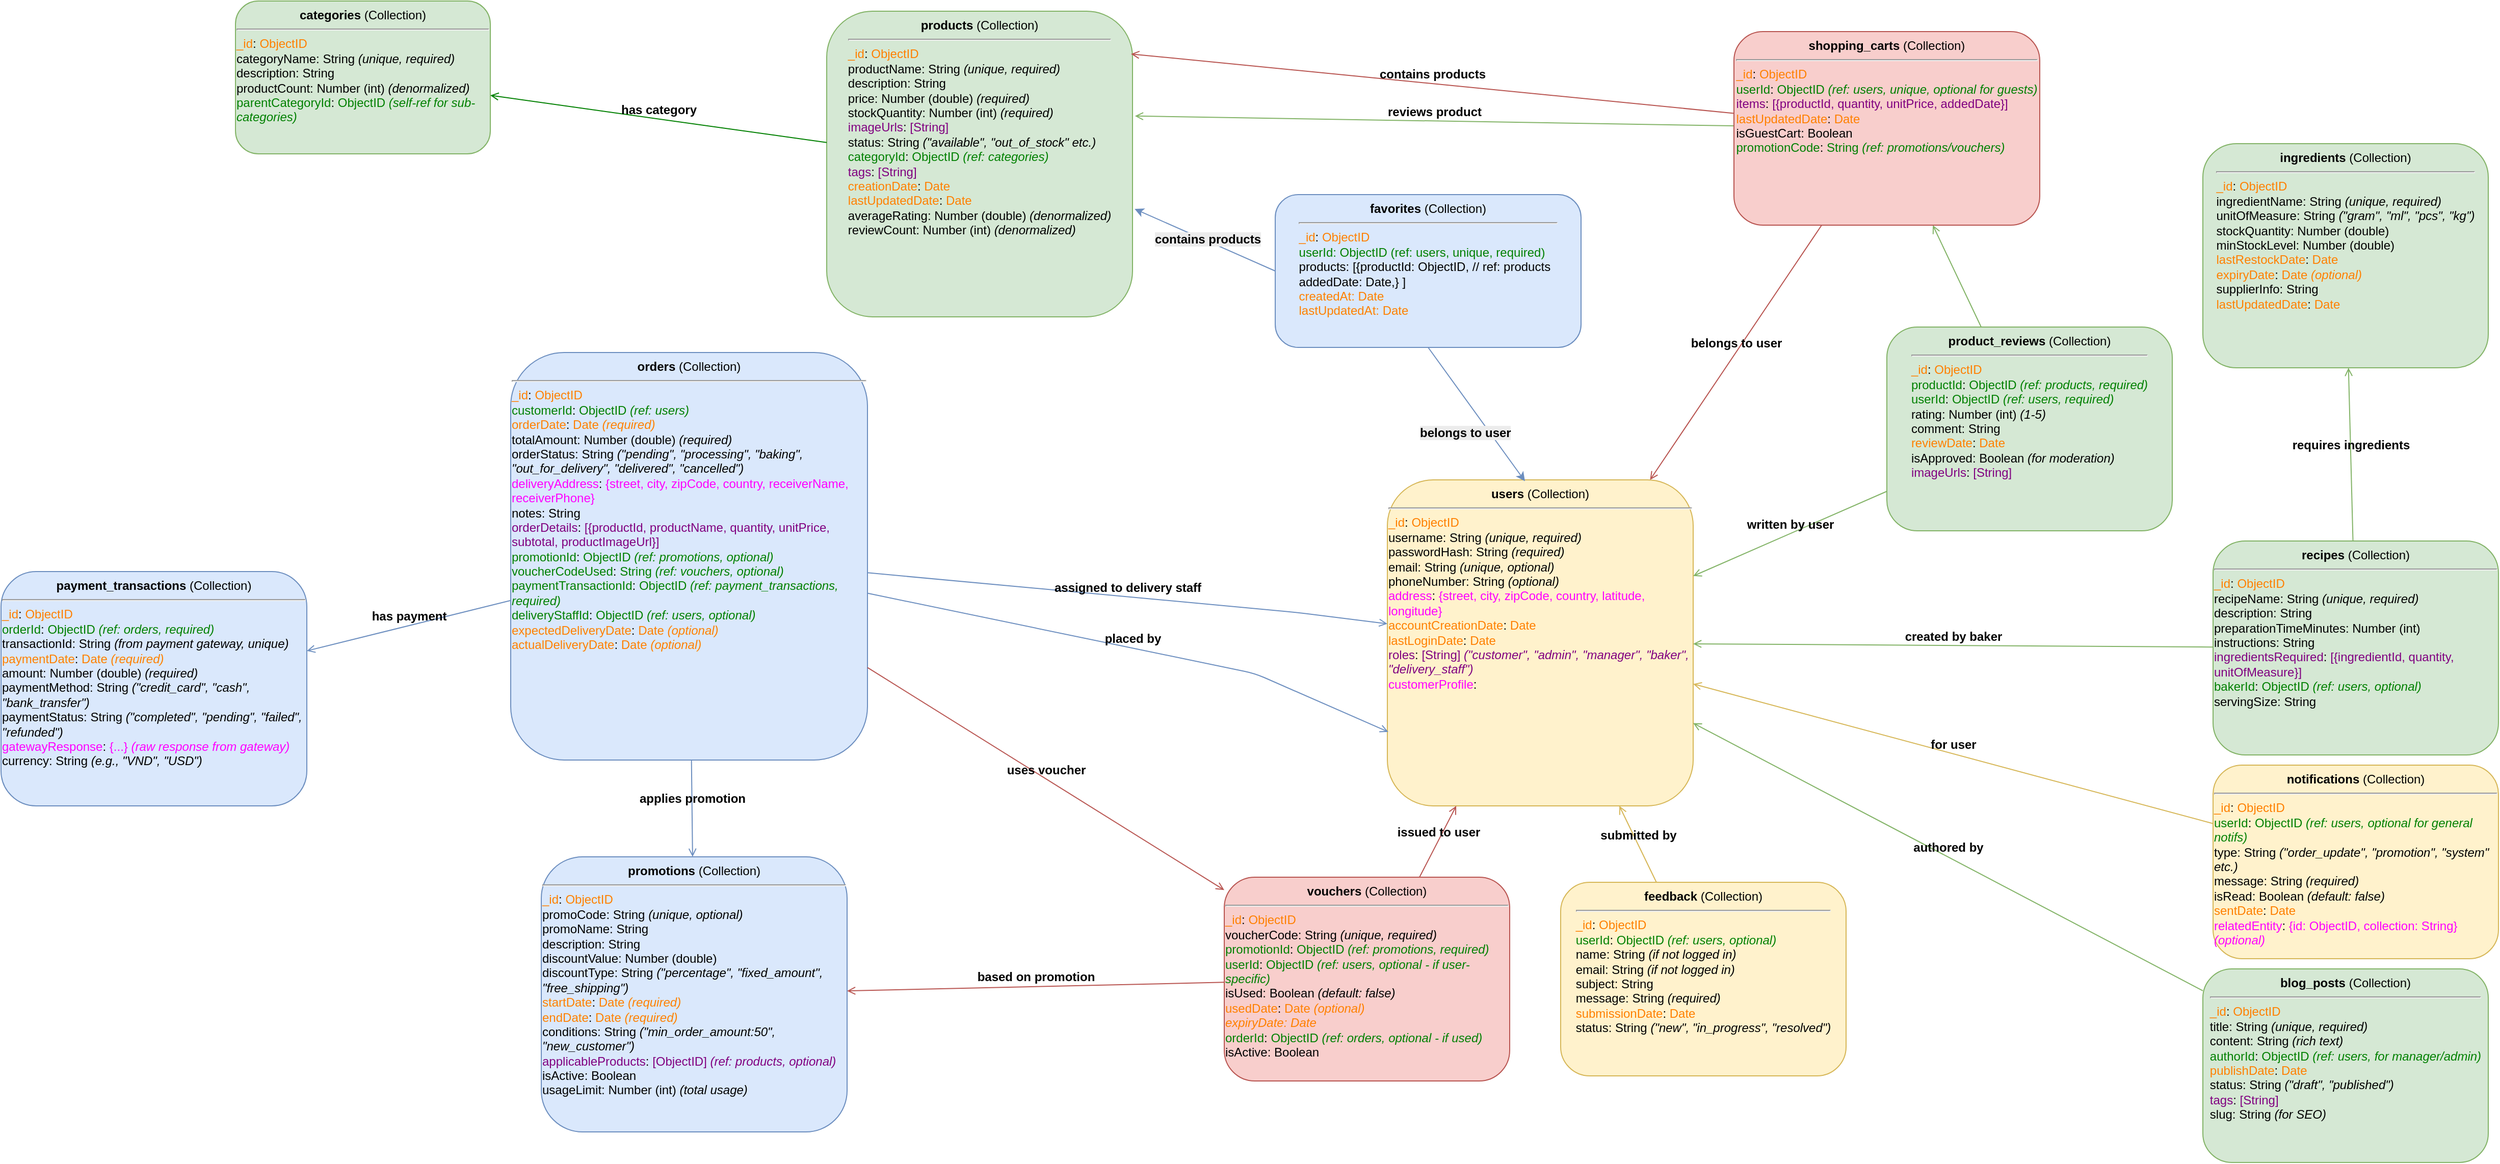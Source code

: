 <mxfile version="27.1.5">
  <diagram id="cdm_luna_bakery_mongodb_extended_en" name="Luna Bakery CDM (MongoDB Extended)">
    <mxGraphModel dx="3293" dy="895" grid="1" gridSize="10" guides="1" tooltips="1" connect="1" arrows="1" fold="1" page="1" pageScale="1" pageWidth="827" pageHeight="1169" math="0" shadow="0">
      <root>
        <mxCell id="0" />
        <mxCell id="1" parent="0" />
        <mxCell id="users_Collection" value="&lt;b&gt;users&lt;/b&gt; (Collection)&lt;hr&gt;&lt;div style=&quot;text-align: left&quot;&gt;&lt;font color=&quot;#FF8000&quot;&gt;_id&lt;/font&gt;: &lt;font color=&quot;#FF8000&quot;&gt;ObjectID&lt;/font&gt;&lt;br&gt;username: String &lt;i&gt;(unique, required)&lt;/i&gt;&lt;br&gt;passwordHash: String &lt;i&gt;(required)&lt;/i&gt;&lt;br&gt;email: String &lt;i&gt;(unique, optional)&lt;/i&gt;&lt;br&gt;phoneNumber: String &lt;i&gt;(optional)&lt;/i&gt;&lt;br&gt;&lt;font color=&quot;#FF00FF&quot;&gt;address&lt;/font&gt;: &lt;font color=&quot;#FF00FF&quot;&gt;{street, city, zipCode, country, latitude, longitude}&lt;/font&gt;&lt;br&gt;&lt;font color=&quot;#FF8000&quot;&gt;accountCreationDate&lt;/font&gt;: &lt;font color=&quot;#FF8000&quot;&gt;Date&lt;/font&gt;&lt;br&gt;&lt;font color=&quot;#FF8000&quot;&gt;lastLoginDate&lt;/font&gt;: &lt;font color=&quot;#FF8000&quot;&gt;Date&lt;/font&gt;&lt;br&gt;&lt;font color=&quot;#800080&quot;&gt;roles&lt;/font&gt;: &lt;font color=&quot;#800080&quot;&gt;[String] &lt;i&gt;(&quot;customer&quot;, &quot;admin&quot;, &quot;manager&quot;, &quot;baker&quot;, &quot;delivery_staff&quot;)&lt;/i&gt;&lt;/font&gt;&lt;br&gt;&lt;font color=&quot;#FF00FF&quot;&gt;customerProfile&lt;/font&gt;: &lt;font color=&quot;#FF00FF&gt;{fullName, loyaltyPoints, birthday, preferredContactMethod}&lt;/font&gt;&lt;br&gt;isActive: Boolean&lt;br&gt;profilePictureUrl: String&lt;/div&gt;" style="rounded=1;whiteSpace=wrap;html=1;fillColor=#FFF2CC;strokeColor=#D6B656;fontFamily=Helvetica;fontSize=12;align=center;verticalAlign=top;" parent="1" vertex="1">
          <mxGeometry x="160" y="480" width="300" height="320" as="geometry" />
        </mxCell>
        <mxCell id="products_Collection" value="&lt;b&gt;products&lt;/b&gt; (Collection)&lt;hr&gt;&lt;div style=&quot;text-align: left&quot;&gt;&lt;font color=&quot;#FF8000&quot;&gt;_id&lt;/font&gt;: &lt;font color=&quot;#FF8000&quot;&gt;ObjectID&lt;/font&gt;&lt;br&gt;productName: String &lt;i&gt;(unique, required)&lt;/i&gt;&lt;br&gt;description: String&lt;br&gt;price: Number (double) &lt;i&gt;(required)&lt;/i&gt;&lt;br&gt;stockQuantity: Number (int) &lt;i&gt;(required)&lt;/i&gt;&lt;br&gt;&lt;font color=&quot;#800080&quot;&gt;imageUrls&lt;/font&gt;: &lt;font color=&quot;#800080&quot;&gt;[String]&lt;/font&gt;&lt;br&gt;status: String &lt;i&gt;(&quot;available&quot;, &quot;out_of_stock&quot; etc.)&lt;/i&gt;&lt;br&gt;&lt;font color=&quot;#008000&quot;&gt;categoryId&lt;/font&gt;: &lt;font color=&quot;#008000&quot;&gt;ObjectID &lt;i&gt;(ref: categories)&lt;/i&gt;&lt;/font&gt;&lt;br&gt;&lt;font color=&quot;#800080&quot;&gt;tags&lt;/font&gt;: &lt;font color=&quot;#800080&quot;&gt;[String]&lt;/font&gt;&lt;br&gt;&lt;font color=&quot;#FF8000&quot;&gt;creationDate&lt;/font&gt;: &lt;font color=&quot;#FF8000&quot;&gt;Date&lt;/font&gt;&lt;br&gt;&lt;font color=&quot;#FF8000&quot;&gt;lastUpdatedDate&lt;/font&gt;: &lt;font color=&quot;#FF8000&quot;&gt;Date&lt;/font&gt;&lt;br&gt;averageRating: Number (double) &lt;i&gt;(denormalized)&lt;/i&gt;&lt;br&gt;reviewCount: Number (int) &lt;i&gt;(denormalized)&lt;/i&gt;&lt;/div&gt;" style="rounded=1;whiteSpace=wrap;html=1;fillColor=#D5E8D4;strokeColor=#82B366;fontFamily=Helvetica;fontSize=12;align=center;verticalAlign=top;" parent="1" vertex="1">
          <mxGeometry x="-390" y="20" width="300" height="300" as="geometry" />
        </mxCell>
        <mxCell id="categories_Collection" value="&lt;b&gt;categories&lt;/b&gt; (Collection)&lt;hr&gt;&lt;div style=&quot;text-align: left&quot;&gt;&lt;font color=&quot;#FF8000&quot;&gt;_id&lt;/font&gt;: &lt;font color=&quot;#FF8000&quot;&gt;ObjectID&lt;/font&gt;&lt;br&gt;categoryName: String &lt;i&gt;(unique, required)&lt;/i&gt;&lt;br&gt;description: String&lt;br&gt;productCount: Number (int) &lt;i&gt;(denormalized)&lt;/i&gt;&lt;br&gt;&lt;font color=&quot;#008000&quot;&gt;parentCategoryId&lt;/font&gt;: &lt;font color=&quot;#008000&quot;&gt;ObjectID &lt;i&gt;(self-ref for sub-categories)&lt;/i&gt;&lt;/font&gt;&lt;/div&gt;" style="rounded=1;whiteSpace=wrap;html=1;fillColor=#D5E8D4;strokeColor=#82B366;fontFamily=Helvetica;fontSize=12;align=center;verticalAlign=top;" parent="1" vertex="1">
          <mxGeometry x="-970" y="10" width="250" height="150" as="geometry" />
        </mxCell>
        <mxCell id="orders_Collection" value="&lt;b&gt;orders&lt;/b&gt; (Collection)&lt;hr&gt;&lt;div style=&quot;text-align: left&quot;&gt;&lt;font color=&quot;#FF8000&quot;&gt;_id&lt;/font&gt;: &lt;font color=&quot;#FF8000&quot;&gt;ObjectID&lt;/font&gt;&lt;br&gt;&lt;font color=&quot;#008000&quot;&gt;customerId&lt;/font&gt;: &lt;font color=&quot;#008000&quot;&gt;ObjectID &lt;i&gt;(ref: users)&lt;/i&gt;&lt;/font&gt;&lt;br&gt;&lt;font color=&quot;#FF8000&quot;&gt;orderDate&lt;/font&gt;: &lt;font color=&quot;#FF8000&quot;&gt;Date &lt;i&gt;(required)&lt;/i&gt;&lt;/font&gt;&lt;br&gt;totalAmount: Number (double) &lt;i&gt;(required)&lt;/i&gt;&lt;br&gt;orderStatus: String &lt;i&gt;(&quot;pending&quot;, &quot;processing&quot;, &quot;baking&quot;, &quot;out_for_delivery&quot;, &quot;delivered&quot;, &quot;cancelled&quot;)&lt;/i&gt;&lt;br&gt;&lt;font color=&quot;#FF00FF&quot;&gt;deliveryAddress&lt;/font&gt;: &lt;font color=&quot;#FF00FF&quot;&gt;{street, city, zipCode, country, receiverName, receiverPhone}&lt;/font&gt;&lt;br&gt;notes: String&lt;br&gt;&lt;font color=&quot;#800080&quot;&gt;orderDetails&lt;/font&gt;: &lt;font color=&quot;#800080&quot;&gt;[{productId, productName, quantity, unitPrice, subtotal, productImageUrl}]&lt;/font&gt;&lt;br&gt;&lt;font color=&quot;#008000&quot;&gt;promotionId&lt;/font&gt;: &lt;font color=&quot;#008000&quot;&gt;ObjectID &lt;i&gt;(ref: promotions, optional)&lt;/i&gt;&lt;/font&gt;&lt;br&gt;&lt;font color=&quot;#008000&quot;&gt;voucherCodeUsed&lt;/font&gt;: &lt;font color=&quot;#008000&quot;&gt;String &lt;i&gt;(ref: vouchers, optional)&lt;/i&gt;&lt;/font&gt;&lt;br&gt;&lt;font color=&quot;#008000&quot;&gt;paymentTransactionId&lt;/font&gt;: &lt;font color=&quot;#008000&quot;&gt;ObjectID &lt;i&gt;(ref: payment_transactions, required)&lt;/i&gt;&lt;/font&gt;&lt;br&gt;&lt;font color=&quot;#008000&quot;&gt;deliveryStaffId&lt;/font&gt;: &lt;font color=&quot;#008000&quot;&gt;ObjectID &lt;i&gt;(ref: users, optional)&lt;/i&gt;&lt;/font&gt;&lt;br&gt;&lt;font color=&quot;#FF8000&quot;&gt;expectedDeliveryDate&lt;/font&gt;: &lt;font color=&quot;#FF8000&quot;&gt;Date &lt;i&gt;(optional)&lt;/i&gt;&lt;/font&gt;&lt;br&gt;&lt;font color=&quot;#FF8000&quot;&gt;actualDeliveryDate&lt;/font&gt;: &lt;font color=&quot;#FF8000&quot;&gt;Date &lt;i&gt;(optional)&lt;/i&gt;&lt;/font&gt;&lt;/div&gt;" style="rounded=1;whiteSpace=wrap;html=1;fillColor=#DAE8FC;strokeColor=#6C8EBF;fontFamily=Helvetica;fontSize=12;align=center;verticalAlign=top;" parent="1" vertex="1">
          <mxGeometry x="-700" y="355" width="350" height="400" as="geometry" />
        </mxCell>
        <mxCell id="promotions_Collection" value="&lt;b&gt;promotions&lt;/b&gt; (Collection)&lt;hr&gt;&lt;div style=&quot;text-align: left&quot;&gt;&lt;font color=&quot;#FF8000&quot;&gt;_id&lt;/font&gt;: &lt;font color=&quot;#FF8000&quot;&gt;ObjectID&lt;/font&gt;&lt;br&gt;promoCode: String &lt;i&gt;(unique, optional)&lt;/i&gt;&lt;br&gt;promoName: String&lt;br&gt;description: String&lt;br&gt;discountValue: Number (double)&lt;br&gt;discountType: String &lt;i&gt;(&quot;percentage&quot;, &quot;fixed_amount&quot;, &quot;free_shipping&quot;)&lt;/i&gt;&lt;br&gt;&lt;font color=&quot;#FF8000&quot;&gt;startDate&lt;/font&gt;: &lt;font color=&quot;#FF8000&quot;&gt;Date &lt;i&gt;(required)&lt;/i&gt;&lt;/font&gt;&lt;br&gt;&lt;font color=&quot;#FF8000&quot;&gt;endDate&lt;/font&gt;: &lt;font color=&quot;#FF8000&quot;&gt;Date &lt;i&gt;(required)&lt;/i&gt;&lt;/font&gt;&lt;br&gt;conditions: String &lt;i&gt;(&quot;min_order_amount:50&quot;, &quot;new_customer&quot;)&lt;/i&gt;&lt;br&gt;&lt;font color=&quot;#800080&quot;&gt;applicableProducts&lt;/font&gt;: &lt;font color=&quot;#800080&quot;&gt;[ObjectID] &lt;i&gt;(ref: products, optional)&lt;/i&gt;&lt;/font&gt;&lt;br&gt;isActive: Boolean&lt;br&gt;usageLimit: Number (int) &lt;i&gt;(total usage)&lt;/i&gt;&lt;/div&gt;" style="rounded=1;whiteSpace=wrap;html=1;fillColor=#DAE8FC;strokeColor=#6C8EBF;fontFamily=Helvetica;fontSize=12;align=center;verticalAlign=top;" parent="1" vertex="1">
          <mxGeometry x="-670" y="850" width="300" height="270" as="geometry" />
        </mxCell>
        <mxCell id="ingredients_Collection" value="&lt;b&gt;ingredients&lt;/b&gt; (Collection)&lt;hr&gt;&lt;div style=&quot;text-align: left&quot;&gt;&lt;font color=&quot;#FF8000&quot;&gt;_id&lt;/font&gt;: &lt;font color=&quot;#FF8000&quot;&gt;ObjectID&lt;/font&gt;&lt;br&gt;ingredientName: String &lt;i&gt;(unique, required)&lt;/i&gt;&lt;br&gt;unitOfMeasure: String &lt;i&gt;(&quot;gram&quot;, &quot;ml&quot;, &quot;pcs&quot;, &quot;kg&quot;)&lt;/i&gt;&lt;br&gt;stockQuantity: Number (double)&lt;br&gt;minStockLevel: Number (double)&lt;br&gt;&lt;font color=&quot;#FF8000&quot;&gt;lastRestockDate&lt;/font&gt;: &lt;font color=&quot;#FF8000&quot;&gt;Date&lt;/font&gt;&lt;br&gt;&lt;font color=&quot;#FF8000&quot;&gt;expiryDate&lt;/font&gt;: &lt;font color=&quot;#FF8000&quot;&gt;Date &lt;i&gt;(optional)&lt;/i&gt;&lt;/font&gt;&lt;br&gt;supplierInfo: String&lt;br&gt;&lt;font color=&quot;#FF8000&quot;&gt;lastUpdatedDate&lt;/font&gt;: &lt;font color=&quot;#FF8000&quot;&gt;Date&lt;/font&gt;&lt;/div&gt;" style="rounded=1;whiteSpace=wrap;html=1;fillColor=#D5E8D4;strokeColor=#82B366;fontFamily=Helvetica;fontSize=12;align=center;verticalAlign=top;" parent="1" vertex="1">
          <mxGeometry x="960" y="150" width="280" height="220" as="geometry" />
        </mxCell>
        <mxCell id="recipes_Collection" value="&lt;b&gt;recipes&lt;/b&gt; (Collection)&lt;hr&gt;&lt;div style=&quot;text-align: left&quot;&gt;&lt;font color=&quot;#FF8000&quot;&gt;_id&lt;/font&gt;: &lt;font color=&quot;#FF8000&quot;&gt;ObjectID&lt;/font&gt;&lt;br&gt;recipeName: String &lt;i&gt;(unique, required)&lt;/i&gt;&lt;br&gt;description: String&lt;br&gt;preparationTimeMinutes: Number (int)&lt;br&gt;instructions: String&lt;br&gt;&lt;font color=&quot;#800080&quot;&gt;ingredientsRequired&lt;/font&gt;: &lt;font color=&quot;#800080&quot;&gt;[{ingredientId, quantity, unitOfMeasure}]&lt;/font&gt;&lt;br&gt;&lt;font color=&quot;#008000&quot;&gt;bakerId&lt;/font&gt;: &lt;font color=&quot;#008000&quot;&gt;ObjectID &lt;i&gt;(ref: users, optional)&lt;/i&gt;&lt;/font&gt;&lt;br&gt;servingSize: String&lt;/div&gt;" style="rounded=1;whiteSpace=wrap;html=1;fillColor=#D5E8D4;strokeColor=#82B366;fontFamily=Helvetica;fontSize=12;align=center;verticalAlign=top;" parent="1" vertex="1">
          <mxGeometry x="970" y="540" width="280" height="210" as="geometry" />
        </mxCell>
        <mxCell id="vouchers_Collection" value="&lt;b&gt;vouchers&lt;/b&gt; (Collection)&lt;hr&gt;&lt;div style=&quot;text-align: left&quot;&gt;&lt;font color=&quot;#FF8000&quot;&gt;_id&lt;/font&gt;: &lt;font color=&quot;#FF8000&quot;&gt;ObjectID&lt;/font&gt;&lt;br&gt;voucherCode: String &lt;i&gt;(unique, required)&lt;/i&gt;&lt;br&gt;&lt;font color=&quot;#008000&quot;&gt;promotionId&lt;/font&gt;: &lt;font color=&quot;#008000&quot;&gt;ObjectID &lt;i&gt;(ref: promotions, required)&lt;/i&gt;&lt;/font&gt;&lt;br&gt;&lt;font color=&quot;#008000&quot;&gt;userId&lt;/font&gt;: &lt;font color=&quot;#008000&quot;&gt;ObjectID &lt;i&gt;(ref: users, optional - if user-specific)&lt;/i&gt;&lt;/font&gt;&lt;br&gt;isUsed: Boolean &lt;i&gt;(default: false)&lt;/i&gt;&lt;br&gt;&lt;font color=&quot;#FF8000&quot;&gt;usedDate&lt;/font&gt;: &lt;font color=&quot;#FF8000&quot;&gt;Date &lt;i&gt;(optional)&lt;/i&gt;&lt;/font&gt;&lt;/div&gt;&lt;div style=&quot;text-align: left&quot;&gt;&lt;font color=&quot;#ff8000&quot;&gt;&lt;i&gt;expiryDate: Date&amp;nbsp;&lt;br&gt;&lt;/i&gt;&lt;/font&gt;&lt;font color=&quot;#008000&quot;&gt;orderId&lt;/font&gt;: &lt;font color=&quot;#008000&quot;&gt;ObjectID &lt;i&gt;(ref: orders, optional - if used)&lt;/i&gt;&lt;/font&gt;&lt;br&gt;isActive: Boolean&lt;/div&gt;" style="rounded=1;whiteSpace=wrap;html=1;fillColor=#F8CECC;strokeColor=#B85450;fontFamily=Helvetica;fontSize=12;align=center;verticalAlign=top;" parent="1" vertex="1">
          <mxGeometry y="870" width="280" height="200" as="geometry" />
        </mxCell>
        <mxCell id="payment_transactions_Collection" value="&lt;b&gt;payment_transactions&lt;/b&gt; (Collection)&lt;hr&gt;&lt;div style=&quot;text-align: left&quot;&gt;&lt;font color=&quot;#FF8000&quot;&gt;_id&lt;/font&gt;: &lt;font color=&quot;#FF8000&quot;&gt;ObjectID&lt;/font&gt;&lt;br&gt;&lt;font color=&quot;#008000&quot;&gt;orderId&lt;/font&gt;: &lt;font color=&quot;#008000&quot;&gt;ObjectID &lt;i&gt;(ref: orders, required)&lt;/i&gt;&lt;/font&gt;&lt;br&gt;transactionId: String &lt;i&gt;(from payment gateway, unique)&lt;/i&gt;&lt;br&gt;&lt;font color=&quot;#FF8000&quot;&gt;paymentDate&lt;/font&gt;: &lt;font color=&quot;#FF8000&quot;&gt;Date &lt;i&gt;(required)&lt;/i&gt;&lt;/font&gt;&lt;br&gt;amount: Number (double) &lt;i&gt;(required)&lt;/i&gt;&lt;br&gt;paymentMethod: String &lt;i&gt;(&quot;credit_card&quot;, &quot;cash&quot;, &quot;bank_transfer&quot;)&lt;/i&gt;&lt;br&gt;paymentStatus: String &lt;i&gt;(&quot;completed&quot;, &quot;pending&quot;, &quot;failed&quot;, &quot;refunded&quot;)&lt;/i&gt;&lt;br&gt;&lt;font color=&quot;#FF00FF&quot;&gt;gatewayResponse&lt;/font&gt;: &lt;font color=&quot;#FF00FF&quot;&gt;{...} &lt;i&gt;(raw response from gateway)&lt;/i&gt;&lt;/font&gt;&lt;br&gt;currency: String &lt;i&gt;(e.g., &quot;VND&quot;, &quot;USD&quot;)&lt;/i&gt;&lt;/div&gt;" style="rounded=1;whiteSpace=wrap;html=1;fillColor=#DAE8FC;strokeColor=#6C8EBF;fontFamily=Helvetica;fontSize=12;align=center;verticalAlign=top;" parent="1" vertex="1">
          <mxGeometry x="-1200" y="570" width="300" height="230" as="geometry" />
        </mxCell>
        <mxCell id="product_reviews_Collection" value="&lt;b&gt;product_reviews&lt;/b&gt; (Collection)&lt;hr&gt;&lt;div style=&quot;text-align: left&quot;&gt;&lt;font color=&quot;#FF8000&quot;&gt;_id&lt;/font&gt;: &lt;font color=&quot;#FF8000&quot;&gt;ObjectID&lt;/font&gt;&lt;br&gt;&lt;font color=&quot;#008000&quot;&gt;productId&lt;/font&gt;: &lt;font color=&quot;#008000&quot;&gt;ObjectID &lt;i&gt;(ref: products, required)&lt;/i&gt;&lt;/font&gt;&lt;br&gt;&lt;font color=&quot;#008000&quot;&gt;userId&lt;/font&gt;: &lt;font color=&quot;#008000&quot;&gt;ObjectID &lt;i&gt;(ref: users, required)&lt;/i&gt;&lt;/font&gt;&lt;br&gt;rating: Number (int) &lt;i&gt;(1-5)&lt;/i&gt;&lt;br&gt;comment: String&lt;br&gt;&lt;font color=&quot;#FF8000&quot;&gt;reviewDate&lt;/font&gt;: &lt;font color=&quot;#FF8000&quot;&gt;Date&lt;/font&gt;&lt;br&gt;isApproved: Boolean &lt;i&gt;(for moderation)&lt;/i&gt;&lt;br&gt;&lt;font color=&quot;#800080&quot;&gt;imageUrls&lt;/font&gt;: &lt;font color=&quot;#800080&quot;&gt;[String]&lt;/font&gt;&lt;/div&gt;" style="rounded=1;whiteSpace=wrap;html=1;fillColor=#D5E8D4;strokeColor=#82B366;fontFamily=Helvetica;fontSize=12;align=center;verticalAlign=top;" parent="1" vertex="1">
          <mxGeometry x="650" y="330" width="280" height="200" as="geometry" />
        </mxCell>
        <mxCell id="notifications_Collection" value="&lt;b&gt;notifications&lt;/b&gt; (Collection)&lt;hr&gt;&lt;div style=&quot;text-align: left&quot;&gt;&lt;font color=&quot;#FF8000&quot;&gt;_id&lt;/font&gt;: &lt;font color=&quot;#FF8000&quot;&gt;ObjectID&lt;/font&gt;&lt;br&gt;&lt;font color=&quot;#008000&quot;&gt;userId&lt;/font&gt;: &lt;font color=&quot;#008000&quot;&gt;ObjectID &lt;i&gt;(ref: users, optional for general notifs)&lt;/i&gt;&lt;/font&gt;&lt;br&gt;type: String &lt;i&gt;(&quot;order_update&quot;, &quot;promotion&quot;, &quot;system&quot; etc.)&lt;/i&gt;&lt;br&gt;message: String &lt;i&gt;(required)&lt;/i&gt;&lt;br&gt;isRead: Boolean &lt;i&gt;(default: false)&lt;/i&gt;&lt;br&gt;&lt;font color=&quot;#FF8000&quot;&gt;sentDate&lt;/font&gt;: &lt;font color=&quot;#FF8000&quot;&gt;Date&lt;/font&gt;&lt;br&gt;&lt;font color=&quot;#FF00FF&quot;&gt;relatedEntity&lt;/font&gt;: &lt;font color=&quot;#FF00FF&quot;&gt;{id: ObjectID, collection: String} &lt;i&gt;(optional)&lt;/i&gt;&lt;/font&gt;&lt;/div&gt;" style="rounded=1;whiteSpace=wrap;html=1;fillColor=#FFF2CC;strokeColor=#D6B656;fontFamily=Helvetica;fontSize=12;align=center;verticalAlign=top;" parent="1" vertex="1">
          <mxGeometry x="970" y="760" width="280" height="190" as="geometry" />
        </mxCell>
        <mxCell id="blog_posts_Collection" value="&lt;b&gt;blog_posts&lt;/b&gt; (Collection)&lt;hr&gt;&lt;div style=&quot;text-align: left&quot;&gt;&lt;font color=&quot;#FF8000&quot;&gt;_id&lt;/font&gt;: &lt;font color=&quot;#FF8000&quot;&gt;ObjectID&lt;/font&gt;&lt;br&gt;title: String &lt;i&gt;(unique, required)&lt;/i&gt;&lt;br&gt;content: String &lt;i&gt;(rich text)&lt;/i&gt;&lt;br&gt;&lt;font color=&quot;#008000&quot;&gt;authorId&lt;/font&gt;: &lt;font color=&quot;#008000&quot;&gt;ObjectID &lt;i&gt;(ref: users, for manager/admin)&lt;/i&gt;&lt;/font&gt;&lt;br&gt;&lt;font color=&quot;#FF8000&quot;&gt;publishDate&lt;/font&gt;: &lt;font color=&quot;#FF8000&quot;&gt;Date&lt;/font&gt;&lt;br&gt;status: String &lt;i&gt;(&quot;draft&quot;, &quot;published&quot;)&lt;/i&gt;&lt;br&gt;&lt;font color=&quot;#800080&quot;&gt;tags&lt;/font&gt;: &lt;font color=&quot;#800080&quot;&gt;[String]&lt;/font&gt;&lt;br&gt;slug: String &lt;i&gt;(for SEO)&lt;/i&gt;&lt;/div&gt;" style="rounded=1;whiteSpace=wrap;html=1;fillColor=#D5E8D4;strokeColor=#82B366;fontFamily=Helvetica;fontSize=12;align=center;verticalAlign=top;" parent="1" vertex="1">
          <mxGeometry x="960" y="960" width="280" height="190" as="geometry" />
        </mxCell>
        <mxCell id="feedback_Collection" value="&lt;b&gt;feedback&lt;/b&gt; (Collection)&lt;hr&gt;&lt;div style=&quot;text-align: left&quot;&gt;&lt;font color=&quot;#FF8000&quot;&gt;_id&lt;/font&gt;: &lt;font color=&quot;#FF8000&quot;&gt;ObjectID&lt;/font&gt;&lt;br&gt;&lt;font color=&quot;#008000&quot;&gt;userId&lt;/font&gt;: &lt;font color=&quot;#008000&quot;&gt;ObjectID &lt;i&gt;(ref: users, optional)&lt;/i&gt;&lt;/font&gt;&lt;br&gt;name: String &lt;i&gt;(if not logged in)&lt;/i&gt;&lt;br&gt;email: String &lt;i&gt;(if not logged in)&lt;/i&gt;&lt;br&gt;subject: String&lt;br&gt;message: String &lt;i&gt;(required)&lt;/i&gt;&lt;br&gt;&lt;font color=&quot;#FF8000&quot;&gt;submissionDate&lt;/font&gt;: &lt;font color=&quot;#FF8000&quot;&gt;Date&lt;/font&gt;&lt;br&gt;status: String &lt;i&gt;(&quot;new&quot;, &quot;in_progress&quot;, &quot;resolved&quot;)&lt;/i&gt;&lt;/div&gt;" style="rounded=1;whiteSpace=wrap;html=1;fillColor=#FFF2CC;strokeColor=#D6B656;fontFamily=Helvetica;fontSize=12;align=center;verticalAlign=top;" parent="1" vertex="1">
          <mxGeometry x="330" y="875" width="280" height="190" as="geometry" />
        </mxCell>
        <mxCell id="products_categories_Ref" value="&lt;b&gt;has category&lt;/b&gt;" style="endArrow=open;html=1;fontFamily=Helvetica;fontSize=12;verticalAlign=bottom;labelBackgroundColor=none;strokeColor=#008000;" parent="1" source="products_Collection" target="categories_Collection" edge="1">
          <mxGeometry width="160" relative="1" as="geometry">
            <mxPoint x="750" y="180" as="sourcePoint" />
            <mxPoint x="800" y="180" as="targetPoint" />
          </mxGeometry>
        </mxCell>
        <mxCell id="orders_users_Ref" value="&lt;b&gt;placed by&lt;/b&gt;" style="endArrow=open;html=1;fontFamily=Helvetica;fontSize=12;verticalAlign=bottom;labelBackgroundColor=none;strokeColor=#6C8EBF;entryX=0.003;entryY=0.773;entryDx=0;entryDy=0;entryPerimeter=0;" parent="1" source="orders_Collection" target="users_Collection" edge="1">
          <mxGeometry width="160" relative="1" as="geometry">
            <mxPoint x="250" y="400" as="sourcePoint" />
            <mxPoint x="250" y="370" as="targetPoint" />
            <Array as="points">
              <mxPoint x="30" y="670" />
            </Array>
          </mxGeometry>
        </mxCell>
        <mxCell id="orders_promotions_Ref" value="&lt;b&gt;applies promotion&lt;/b&gt;" style="endArrow=open;html=1;fontFamily=Helvetica;fontSize=12;verticalAlign=bottom;labelBackgroundColor=none;strokeColor=#6C8EBF;" parent="1" source="orders_Collection" target="promotions_Collection" edge="1">
          <mxGeometry width="160" relative="1" as="geometry">
            <mxPoint x="450" y="520" as="sourcePoint" />
            <mxPoint x="450" y="520" as="targetPoint" />
          </mxGeometry>
        </mxCell>
        <mxCell id="orders_vouchers_Ref" value="&lt;b&gt;uses voucher&lt;/b&gt;" style="endArrow=open;html=1;fontFamily=Helvetica;fontSize=12;verticalAlign=bottom;labelBackgroundColor=none;strokeColor=#B85450;" parent="1" source="orders_Collection" target="vouchers_Collection" edge="1">
          <mxGeometry width="160" relative="1" as="geometry">
            <mxPoint x="450" y="750" as="sourcePoint" />
            <mxPoint x="450" y="750" as="targetPoint" />
          </mxGeometry>
        </mxCell>
        <mxCell id="orders_payment_transactions_Ref" value="&lt;b&gt;has payment&lt;/b&gt;" style="endArrow=open;html=1;fontFamily=Helvetica;fontSize=12;verticalAlign=bottom;labelBackgroundColor=none;strokeColor=#6C8EBF;" parent="1" source="orders_Collection" target="payment_transactions_Collection" edge="1">
          <mxGeometry width="160" relative="1" as="geometry">
            <mxPoint x="250" y="800" as="sourcePoint" />
            <mxPoint x="250" y="830" as="targetPoint" />
          </mxGeometry>
        </mxCell>
        <mxCell id="orders_deliveryStaff_Ref" value="&lt;b&gt;assigned to delivery staff&lt;/b&gt;" style="endArrow=open;html=1;fontFamily=Helvetica;fontSize=12;verticalAlign=bottom;labelBackgroundColor=none;strokeColor=#6C8EBF;" parent="1" source="orders_Collection" target="users_Collection" edge="1">
          <mxGeometry width="160" relative="1" as="geometry">
            <mxPoint x="400" y="650" as="sourcePoint" />
            <mxPoint x="380" y="270" as="targetPoint" />
            <Array as="points">
              <mxPoint x="70" y="610" />
            </Array>
          </mxGeometry>
        </mxCell>
        <mxCell id="recipes_ingredients_Ref" value="&lt;b&gt;requires ingredients&lt;/b&gt;" style="endArrow=open;html=1;fontFamily=Helvetica;fontSize=12;verticalAlign=bottom;labelBackgroundColor=none;strokeColor=#82B366;" parent="1" source="recipes_Collection" target="ingredients_Collection" edge="1">
          <mxGeometry width="160" relative="1" as="geometry">
            <mxPoint x="1090" y="540" as="sourcePoint" />
            <mxPoint x="1090" y="510" as="targetPoint" />
          </mxGeometry>
        </mxCell>
        <mxCell id="recipes_baker_Ref" value="&lt;b&gt;created by baker&lt;/b&gt;" style="endArrow=open;html=1;fontFamily=Helvetica;fontSize=12;verticalAlign=bottom;labelBackgroundColor=none;strokeColor=#82B366;" parent="1" source="recipes_Collection" target="users_Collection" edge="1">
          <mxGeometry width="160" relative="1" as="geometry">
            <mxPoint x="800" y="520" as="sourcePoint" />
            <mxPoint x="400" y="270" as="targetPoint" />
          </mxGeometry>
        </mxCell>
        <mxCell id="vouchers_promotions_Ref" value="&lt;b&gt;based on promotion&lt;/b&gt;" style="endArrow=open;html=1;fontFamily=Helvetica;fontSize=12;verticalAlign=bottom;labelBackgroundColor=none;strokeColor=#B85450;" parent="1" source="vouchers_Collection" target="promotions_Collection" edge="1">
          <mxGeometry width="160" relative="1" as="geometry">
            <mxPoint x="590" y="700" as="sourcePoint" />
            <mxPoint x="590" y="650" as="targetPoint" />
          </mxGeometry>
        </mxCell>
        <mxCell id="vouchers_users_Ref" value="&lt;b&gt;issued to user&lt;/b&gt;" style="endArrow=open;html=1;fontFamily=Helvetica;fontSize=12;verticalAlign=bottom;labelBackgroundColor=none;strokeColor=#B85450;" parent="1" source="vouchers_Collection" target="users_Collection" edge="1">
          <mxGeometry width="160" relative="1" as="geometry">
            <mxPoint x="450" y="700" as="sourcePoint" />
            <mxPoint x="400" y="300" as="targetPoint" />
          </mxGeometry>
        </mxCell>
        <mxCell id="product_reviews_products_Ref" value="&lt;b&gt;reviews product&lt;/b&gt;" style="endArrow=open;html=1;fontFamily=Helvetica;fontSize=12;verticalAlign=bottom;labelBackgroundColor=none;strokeColor=#82B366;entryX=1.008;entryY=0.343;entryDx=0;entryDy=0;entryPerimeter=0;" parent="1" source="shopping_carts_Collection" target="products_Collection" edge="1">
          <mxGeometry width="160" relative="1" as="geometry">
            <mxPoint x="800" y="720" as="sourcePoint" />
            <mxPoint x="750" y="200" as="targetPoint" />
          </mxGeometry>
        </mxCell>
        <mxCell id="product_reviews_users_Ref" value="&lt;b&gt;written by user&lt;/b&gt;" style="endArrow=open;html=1;fontFamily=Helvetica;fontSize=12;verticalAlign=bottom;labelBackgroundColor=none;strokeColor=#82B366;" parent="1" source="product_reviews_Collection" target="users_Collection" edge="1">
          <mxGeometry width="160" relative="1" as="geometry">
            <mxPoint x="800" y="720" as="sourcePoint" />
            <mxPoint x="400" y="300" as="targetPoint" />
          </mxGeometry>
        </mxCell>
        <mxCell id="shopping_carts_users_Ref" value="&lt;b&gt;belongs to user&lt;/b&gt;" style="endArrow=open;html=1;fontFamily=Helvetica;fontSize=12;verticalAlign=bottom;labelBackgroundColor=none;strokeColor=#B85450;" parent="1" source="shopping_carts_Collection" target="users_Collection" edge="1">
          <mxGeometry width="160" relative="1" as="geometry">
            <mxPoint x="800" y="940" as="sourcePoint" />
            <mxPoint x="400" y="300" as="targetPoint" />
          </mxGeometry>
        </mxCell>
        <mxCell id="shopping_carts_products_Ref" value="&lt;b&gt;contains products&lt;/b&gt;" style="endArrow=open;html=1;fontFamily=Helvetica;fontSize=12;verticalAlign=bottom;labelBackgroundColor=none;strokeColor=#B85450;entryX=0.995;entryY=0.14;entryDx=0;entryDy=0;entryPerimeter=0;" parent="1" source="shopping_carts_Collection" target="products_Collection" edge="1">
          <mxGeometry width="160" relative="1" as="geometry">
            <mxPoint x="1100" y="1030" as="sourcePoint" />
            <mxPoint x="750" y="200" as="targetPoint" />
          </mxGeometry>
        </mxCell>
        <mxCell id="notifications_users_Ref" value="&lt;b&gt;for user&lt;/b&gt;" style="endArrow=open;html=1;fontFamily=Helvetica;fontSize=12;verticalAlign=bottom;labelBackgroundColor=none;strokeColor=#D6B656;" parent="1" source="notifications_Collection" target="users_Collection" edge="1">
          <mxGeometry width="160" relative="1" as="geometry">
            <mxPoint x="1120" y="380" as="sourcePoint" />
            <mxPoint x="400" y="300" as="targetPoint" />
          </mxGeometry>
        </mxCell>
        <mxCell id="blog_posts_users_Ref" value="&lt;b&gt;authored by&lt;/b&gt;" style="endArrow=open;html=1;fontFamily=Helvetica;fontSize=12;verticalAlign=bottom;labelBackgroundColor=none;strokeColor=#82B366;" parent="1" source="blog_posts_Collection" target="users_Collection" edge="1">
          <mxGeometry width="160" relative="1" as="geometry">
            <mxPoint x="1120" y="610" as="sourcePoint" />
            <mxPoint x="400" y="300" as="targetPoint" />
          </mxGeometry>
        </mxCell>
        <mxCell id="feedback_users_Ref" value="&lt;b&gt;submitted by&lt;/b&gt;" style="endArrow=open;html=1;fontFamily=Helvetica;fontSize=12;verticalAlign=bottom;labelBackgroundColor=none;strokeColor=#D6B656;" parent="1" source="feedback_Collection" target="users_Collection" edge="1">
          <mxGeometry width="160" relative="1" as="geometry">
            <mxPoint x="1120" y="830" as="sourcePoint" />
            <mxPoint x="400" y="300" as="targetPoint" />
          </mxGeometry>
        </mxCell>
        <mxCell id="JL7ehkC2WNCTCar6974p-2" value="&lt;b&gt;favorites&lt;/b&gt;&amp;nbsp;(Collection)&lt;hr&gt;&lt;div style=&quot;text-align: left&quot;&gt;&lt;font color=&quot;#FF8000&quot;&gt;_id&lt;/font&gt;: &lt;font color=&quot;#FF8000&quot;&gt;ObjectID&lt;/font&gt;&lt;br&gt;&lt;font color=&quot;#008000&quot;&gt;userId: ObjectID (ref: users, unique, required)&lt;/font&gt;&lt;/div&gt;&lt;div style=&quot;text-align: left&quot;&gt;&lt;div&gt;products: [&lt;span style=&quot;background-color: transparent; color: light-dark(rgb(0, 0, 0), rgb(255, 255, 255));&quot;&gt;{&lt;/span&gt;&lt;span style=&quot;background-color: transparent; color: light-dark(rgb(0, 0, 0), rgb(255, 255, 255));&quot;&gt;productId: ObjectID, // ref: products&amp;nbsp;&amp;nbsp;&lt;/span&gt;&lt;/div&gt;&lt;div&gt;addedDate: Date,&lt;span style=&quot;background-color: transparent; color: light-dark(rgb(0, 0, 0), rgb(255, 255, 255));&quot;&gt;}&amp;nbsp;&lt;/span&gt;&lt;span style=&quot;background-color: transparent; color: light-dark(rgb(0, 0, 0), rgb(255, 255, 255));&quot;&gt;]&amp;nbsp;&amp;nbsp;&lt;/span&gt;&lt;/div&gt;&lt;font color=&quot;#ff8000&quot;&gt;createdAt: Date&amp;nbsp;&amp;nbsp;&lt;/font&gt;&lt;br&gt;&lt;font color=&quot;#ff8000&quot;&gt;lastUpdatedAt: Date&amp;nbsp;&lt;/font&gt;&lt;/div&gt;" style="rounded=1;whiteSpace=wrap;html=1;fillColor=#DAE8FC;strokeColor=#6C8EBF;fontFamily=Helvetica;fontSize=12;align=center;verticalAlign=top;" parent="1" vertex="1">
          <mxGeometry x="50" y="200" width="300" height="150" as="geometry" />
        </mxCell>
        <mxCell id="JL7ehkC2WNCTCar6974p-3" value="" style="endArrow=open;html=1;fontFamily=Helvetica;fontSize=12;verticalAlign=bottom;labelBackgroundColor=none;strokeColor=#82B366;" parent="1" source="product_reviews_Collection" target="shopping_carts_Collection" edge="1">
          <mxGeometry width="160" relative="1" as="geometry">
            <mxPoint x="470" y="120" as="sourcePoint" />
            <mxPoint x="-90" y="159" as="targetPoint" />
          </mxGeometry>
        </mxCell>
        <mxCell id="shopping_carts_Collection" value="&lt;b&gt;shopping_carts&lt;/b&gt; (Collection)&lt;hr&gt;&lt;div style=&quot;text-align: left&quot;&gt;&lt;font color=&quot;#FF8000&quot;&gt;_id&lt;/font&gt;: &lt;font color=&quot;#FF8000&quot;&gt;ObjectID&lt;/font&gt;&lt;br&gt;&lt;font color=&quot;#008000&quot;&gt;userId&lt;/font&gt;: &lt;font color=&quot;#008000&quot;&gt;ObjectID &lt;i&gt;(ref: users, unique, optional for guests)&lt;/i&gt;&lt;/font&gt;&lt;br&gt;&lt;font color=&quot;#800080&quot;&gt;items&lt;/font&gt;: &lt;font color=&quot;#800080&quot;&gt;[{productId, quantity, unitPrice, addedDate}]&lt;/font&gt;&lt;br&gt;&lt;font color=&quot;#FF8000&quot;&gt;lastUpdatedDate&lt;/font&gt;: &lt;font color=&quot;#FF8000&quot;&gt;Date&lt;/font&gt;&lt;br&gt;isGuestCart: Boolean&lt;br&gt;&lt;font color=&quot;#008000&quot;&gt;promotionCode&lt;/font&gt;: &lt;font color=&quot;#008000&quot;&gt;String &lt;i&gt;(ref: promotions/vouchers)&lt;/i&gt;&lt;/font&gt;&lt;/div&gt;" style="rounded=1;whiteSpace=wrap;html=1;fillColor=#F8CECC;strokeColor=#B85450;fontFamily=Helvetica;fontSize=12;align=center;verticalAlign=top;" parent="1" vertex="1">
          <mxGeometry x="500" y="40" width="300" height="190" as="geometry" />
        </mxCell>
        <mxCell id="JL7ehkC2WNCTCar6974p-8" style="rounded=0;orthogonalLoop=1;jettySize=auto;html=1;exitX=0;exitY=0.5;exitDx=0;exitDy=0;entryX=1.007;entryY=0.647;entryDx=0;entryDy=0;entryPerimeter=0;fillColor=#dae8fc;strokeColor=#6c8ebf;" parent="1" source="JL7ehkC2WNCTCar6974p-2" target="products_Collection" edge="1">
          <mxGeometry relative="1" as="geometry" />
        </mxCell>
        <mxCell id="JL7ehkC2WNCTCar6974p-9" value="" style="rounded=0;orthogonalLoop=1;jettySize=auto;html=1;exitX=0.5;exitY=1;exitDx=0;exitDy=0;entryX=0.45;entryY=0.004;entryDx=0;entryDy=0;entryPerimeter=0;fillColor=#dae8fc;strokeColor=#6c8ebf;" parent="1" source="JL7ehkC2WNCTCar6974p-2" target="users_Collection" edge="1">
          <mxGeometry relative="1" as="geometry" />
        </mxCell>
        <mxCell id="JL7ehkC2WNCTCar6974p-11" value="&lt;b style=&quot;forced-color-adjust: none; color: rgb(0, 0, 0); font-family: Helvetica; font-size: 12px; font-style: normal; font-variant-ligatures: normal; font-variant-caps: normal; letter-spacing: normal; orphans: 2; text-align: center; text-indent: 0px; text-transform: none; widows: 2; word-spacing: 0px; -webkit-text-stroke-width: 0px; white-space: nowrap; background-color: rgb(236, 236, 236); text-decoration-thickness: initial; text-decoration-style: initial; text-decoration-color: initial;&quot;&gt;belongs to user&lt;/b&gt;" style="text;whiteSpace=wrap;html=1;" parent="1" vertex="1">
          <mxGeometry x="190" y="420" width="120" height="40" as="geometry" />
        </mxCell>
        <mxCell id="JL7ehkC2WNCTCar6974p-13" value="&lt;b style=&quot;forced-color-adjust: none; color: rgb(0, 0, 0); font-family: Helvetica; font-size: 12px; font-style: normal; font-variant-ligatures: normal; font-variant-caps: normal; letter-spacing: normal; orphans: 2; text-align: center; text-indent: 0px; text-transform: none; widows: 2; word-spacing: 0px; -webkit-text-stroke-width: 0px; white-space: nowrap; background-color: rgb(236, 236, 236); text-decoration-thickness: initial; text-decoration-style: initial; text-decoration-color: initial;&quot;&gt;contains products&lt;/b&gt;" style="text;whiteSpace=wrap;html=1;" parent="1" vertex="1">
          <mxGeometry x="-70" y="230" width="140" height="40" as="geometry" />
        </mxCell>
      </root>
    </mxGraphModel>
  </diagram>
</mxfile>
